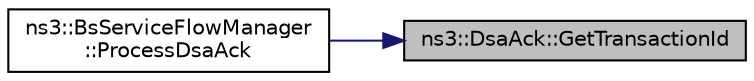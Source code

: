 digraph "ns3::DsaAck::GetTransactionId"
{
 // LATEX_PDF_SIZE
  edge [fontname="Helvetica",fontsize="10",labelfontname="Helvetica",labelfontsize="10"];
  node [fontname="Helvetica",fontsize="10",shape=record];
  rankdir="RL";
  Node1 [label="ns3::DsaAck::GetTransactionId",height=0.2,width=0.4,color="black", fillcolor="grey75", style="filled", fontcolor="black",tooltip="Get transaction ID field."];
  Node1 -> Node2 [dir="back",color="midnightblue",fontsize="10",style="solid",fontname="Helvetica"];
  Node2 [label="ns3::BsServiceFlowManager\l::ProcessDsaAck",height=0.2,width=0.4,color="black", fillcolor="white", style="filled",URL="$classns3_1_1_bs_service_flow_manager.html#a8a3d973a3b22ebc565f65c61fc9a56f1",tooltip="process a DSA-ACK message"];
}
